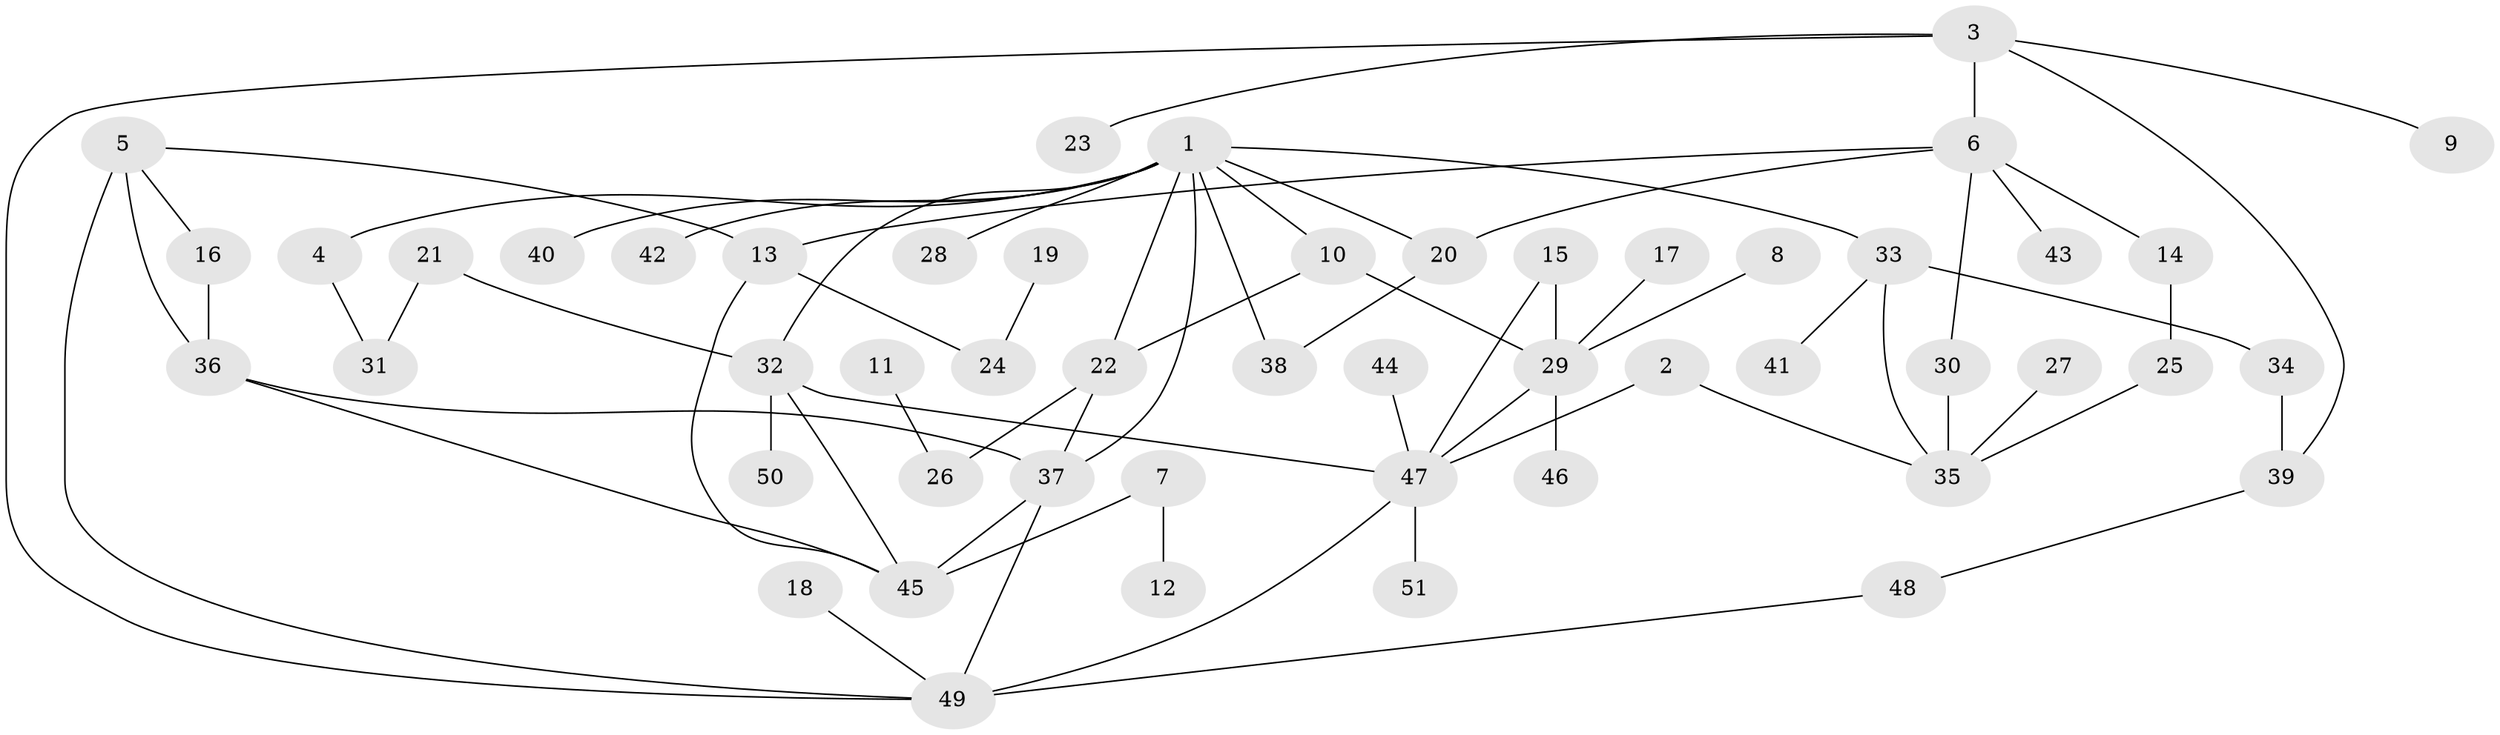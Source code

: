 // original degree distribution, {6: 0.029411764705882353, 5: 0.0392156862745098, 3: 0.13725490196078433, 7: 0.0196078431372549, 4: 0.11764705882352941, 2: 0.3431372549019608, 1: 0.3137254901960784}
// Generated by graph-tools (version 1.1) at 2025/25/03/09/25 03:25:25]
// undirected, 51 vertices, 69 edges
graph export_dot {
graph [start="1"]
  node [color=gray90,style=filled];
  1;
  2;
  3;
  4;
  5;
  6;
  7;
  8;
  9;
  10;
  11;
  12;
  13;
  14;
  15;
  16;
  17;
  18;
  19;
  20;
  21;
  22;
  23;
  24;
  25;
  26;
  27;
  28;
  29;
  30;
  31;
  32;
  33;
  34;
  35;
  36;
  37;
  38;
  39;
  40;
  41;
  42;
  43;
  44;
  45;
  46;
  47;
  48;
  49;
  50;
  51;
  1 -- 4 [weight=1.0];
  1 -- 10 [weight=1.0];
  1 -- 20 [weight=2.0];
  1 -- 22 [weight=1.0];
  1 -- 28 [weight=1.0];
  1 -- 32 [weight=1.0];
  1 -- 33 [weight=1.0];
  1 -- 37 [weight=1.0];
  1 -- 38 [weight=1.0];
  1 -- 40 [weight=1.0];
  1 -- 42 [weight=1.0];
  2 -- 35 [weight=1.0];
  2 -- 47 [weight=1.0];
  3 -- 6 [weight=1.0];
  3 -- 9 [weight=1.0];
  3 -- 23 [weight=1.0];
  3 -- 39 [weight=1.0];
  3 -- 49 [weight=1.0];
  4 -- 31 [weight=1.0];
  5 -- 13 [weight=1.0];
  5 -- 16 [weight=1.0];
  5 -- 36 [weight=2.0];
  5 -- 49 [weight=1.0];
  6 -- 13 [weight=1.0];
  6 -- 14 [weight=1.0];
  6 -- 20 [weight=1.0];
  6 -- 30 [weight=1.0];
  6 -- 43 [weight=1.0];
  7 -- 12 [weight=1.0];
  7 -- 45 [weight=1.0];
  8 -- 29 [weight=1.0];
  10 -- 22 [weight=1.0];
  10 -- 29 [weight=1.0];
  11 -- 26 [weight=1.0];
  13 -- 24 [weight=1.0];
  13 -- 45 [weight=1.0];
  14 -- 25 [weight=1.0];
  15 -- 29 [weight=1.0];
  15 -- 47 [weight=1.0];
  16 -- 36 [weight=1.0];
  17 -- 29 [weight=1.0];
  18 -- 49 [weight=1.0];
  19 -- 24 [weight=1.0];
  20 -- 38 [weight=1.0];
  21 -- 31 [weight=1.0];
  21 -- 32 [weight=1.0];
  22 -- 26 [weight=1.0];
  22 -- 37 [weight=1.0];
  25 -- 35 [weight=1.0];
  27 -- 35 [weight=1.0];
  29 -- 46 [weight=1.0];
  29 -- 47 [weight=1.0];
  30 -- 35 [weight=1.0];
  32 -- 45 [weight=1.0];
  32 -- 47 [weight=1.0];
  32 -- 50 [weight=1.0];
  33 -- 34 [weight=1.0];
  33 -- 35 [weight=1.0];
  33 -- 41 [weight=1.0];
  34 -- 39 [weight=1.0];
  36 -- 37 [weight=1.0];
  36 -- 45 [weight=1.0];
  37 -- 45 [weight=1.0];
  37 -- 49 [weight=1.0];
  39 -- 48 [weight=1.0];
  44 -- 47 [weight=1.0];
  47 -- 49 [weight=1.0];
  47 -- 51 [weight=1.0];
  48 -- 49 [weight=1.0];
}
